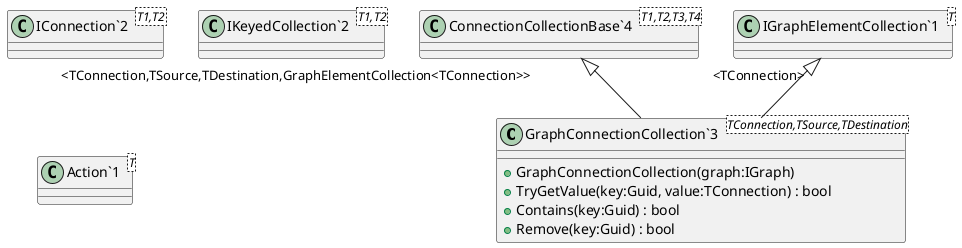 @startuml
class "GraphConnectionCollection`3"<TConnection,TSource,TDestination> {
    + GraphConnectionCollection(graph:IGraph)
    + TryGetValue(key:Guid, value:TConnection) : bool
    + Contains(key:Guid) : bool
    + Remove(key:Guid) : bool
}
class "ConnectionCollectionBase`4"<T1,T2,T3,T4> {
}
class "IGraphElementCollection`1"<T> {
}
class "IConnection`2"<T1,T2> {
}
class "IKeyedCollection`2"<T1,T2> {
}
class "Action`1"<T> {
}
"ConnectionCollectionBase`4" "<TConnection,TSource,TDestination,GraphElementCollection<TConnection>>" <|-- "GraphConnectionCollection`3"
"IGraphElementCollection`1" "<TConnection>" <|-- "GraphConnectionCollection`3"
@enduml
